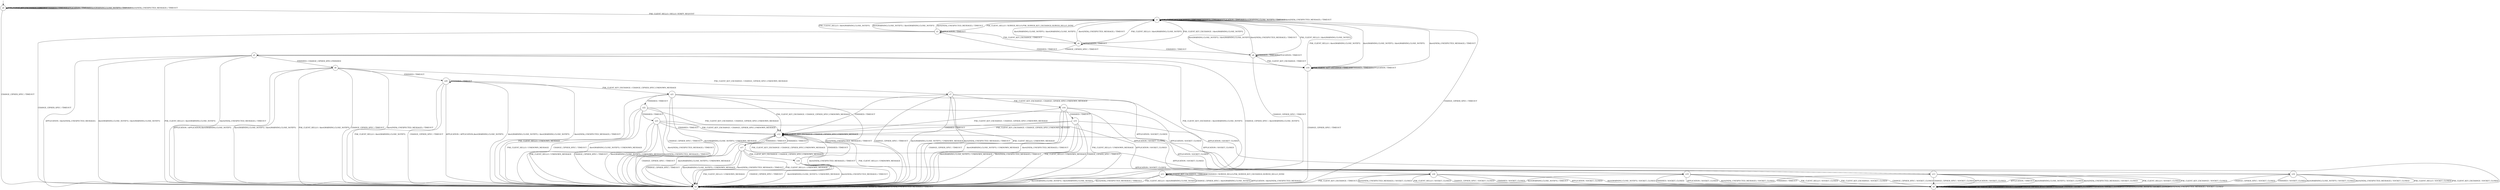 digraph g {

	s0 [shape="circle" label="s0"];
	s1 [shape="circle" label="s1"];
	s2 [shape="circle" label="s2"];
	s3 [shape="circle" label="s3"];
	s4 [shape="circle" label="s4"];
	s5 [shape="circle" label="s5"];
	s6 [shape="circle" label="s6"];
	s7 [shape="circle" label="s7"];
	s8 [shape="circle" label="s8"];
	s9 [shape="circle" label="s9"];
	s10 [shape="circle" label="s10"];
	s11 [shape="circle" label="s11"];
	s12 [shape="circle" label="s12"];
	s13 [shape="circle" label="s13"];
	s14 [shape="circle" label="s14"];
	s15 [shape="circle" label="s15"];
	s16 [shape="circle" label="s16"];
	s17 [shape="circle" label="s17"];
	s18 [shape="circle" label="s18"];
	s19 [shape="circle" label="s19"];
	s20 [shape="circle" label="s20"];
	s21 [shape="circle" label="s21"];
	s22 [shape="circle" label="s22"];
	s23 [shape="circle" label="s23"];
	s24 [shape="circle" label="s24"];
	s0 -> s1 [label="PSK_CLIENT_HELLO / HELLO_VERIFY_REQUEST"];
	s0 -> s0 [label="PSK_CLIENT_KEY_EXCHANGE / TIMEOUT"];
	s0 -> s2 [label="CHANGE_CIPHER_SPEC / TIMEOUT"];
	s0 -> s0 [label="FINISHED / TIMEOUT"];
	s0 -> s0 [label="APPLICATION / TIMEOUT"];
	s0 -> s0 [label="Alert(WARNING,CLOSE_NOTIFY) / TIMEOUT"];
	s0 -> s0 [label="Alert(FATAL,UNEXPECTED_MESSAGE) / TIMEOUT"];
	s1 -> s3 [label="PSK_CLIENT_HELLO / SERVER_HELLO,PSK_SERVER_KEY_EXCHANGE,SERVER_HELLO_DONE"];
	s1 -> s1 [label="PSK_CLIENT_KEY_EXCHANGE / TIMEOUT"];
	s1 -> s2 [label="CHANGE_CIPHER_SPEC / TIMEOUT"];
	s1 -> s1 [label="FINISHED / TIMEOUT"];
	s1 -> s1 [label="APPLICATION / TIMEOUT"];
	s1 -> s1 [label="Alert(WARNING,CLOSE_NOTIFY) / TIMEOUT"];
	s1 -> s1 [label="Alert(FATAL,UNEXPECTED_MESSAGE) / TIMEOUT"];
	s2 -> s2 [label="PSK_CLIENT_HELLO / TIMEOUT"];
	s2 -> s2 [label="PSK_CLIENT_KEY_EXCHANGE / TIMEOUT"];
	s2 -> s2 [label="CHANGE_CIPHER_SPEC / TIMEOUT"];
	s2 -> s2 [label="FINISHED / TIMEOUT"];
	s2 -> s2 [label="APPLICATION / TIMEOUT"];
	s2 -> s2 [label="Alert(WARNING,CLOSE_NOTIFY) / TIMEOUT"];
	s2 -> s2 [label="Alert(FATAL,UNEXPECTED_MESSAGE) / TIMEOUT"];
	s3 -> s1 [label="PSK_CLIENT_HELLO / Alert(WARNING,CLOSE_NOTIFY)"];
	s3 -> s4 [label="PSK_CLIENT_KEY_EXCHANGE / TIMEOUT"];
	s3 -> s2 [label="CHANGE_CIPHER_SPEC / TIMEOUT"];
	s3 -> s10 [label="FINISHED / TIMEOUT"];
	s3 -> s3 [label="APPLICATION / TIMEOUT"];
	s3 -> s1 [label="Alert(WARNING,CLOSE_NOTIFY) / Alert(WARNING,CLOSE_NOTIFY)"];
	s3 -> s1 [label="Alert(FATAL,UNEXPECTED_MESSAGE) / TIMEOUT"];
	s4 -> s1 [label="PSK_CLIENT_HELLO / Alert(WARNING,CLOSE_NOTIFY)"];
	s4 -> s1 [label="PSK_CLIENT_KEY_EXCHANGE / Alert(WARNING,CLOSE_NOTIFY)"];
	s4 -> s5 [label="CHANGE_CIPHER_SPEC / TIMEOUT"];
	s4 -> s9 [label="FINISHED / TIMEOUT"];
	s4 -> s4 [label="APPLICATION / TIMEOUT"];
	s4 -> s1 [label="Alert(WARNING,CLOSE_NOTIFY) / Alert(WARNING,CLOSE_NOTIFY)"];
	s4 -> s1 [label="Alert(FATAL,UNEXPECTED_MESSAGE) / TIMEOUT"];
	s5 -> s2 [label="PSK_CLIENT_HELLO / Alert(WARNING,CLOSE_NOTIFY)"];
	s5 -> s2 [label="PSK_CLIENT_KEY_EXCHANGE / Alert(WARNING,CLOSE_NOTIFY)"];
	s5 -> s2 [label="CHANGE_CIPHER_SPEC / Alert(WARNING,CLOSE_NOTIFY)"];
	s5 -> s6 [label="FINISHED / CHANGE_CIPHER_SPEC,FINISHED"];
	s5 -> s2 [label="APPLICATION / Alert(FATAL,UNEXPECTED_MESSAGE)"];
	s5 -> s2 [label="Alert(WARNING,CLOSE_NOTIFY) / Alert(WARNING,CLOSE_NOTIFY)"];
	s5 -> s2 [label="Alert(FATAL,UNEXPECTED_MESSAGE) / TIMEOUT"];
	s6 -> s2 [label="PSK_CLIENT_HELLO / Alert(WARNING,CLOSE_NOTIFY)"];
	s6 -> s7 [label="PSK_CLIENT_KEY_EXCHANGE / CHANGE_CIPHER_SPEC,UNKNOWN_MESSAGE"];
	s6 -> s2 [label="CHANGE_CIPHER_SPEC / TIMEOUT"];
	s6 -> s20 [label="FINISHED / TIMEOUT"];
	s6 -> s2 [label="APPLICATION / APPLICATION,Alert(WARNING,CLOSE_NOTIFY)"];
	s6 -> s2 [label="Alert(WARNING,CLOSE_NOTIFY) / Alert(WARNING,CLOSE_NOTIFY)"];
	s6 -> s2 [label="Alert(FATAL,UNEXPECTED_MESSAGE) / TIMEOUT"];
	s7 -> s2 [label="PSK_CLIENT_HELLO / UNKNOWN_MESSAGE"];
	s7 -> s14 [label="PSK_CLIENT_KEY_EXCHANGE / CHANGE_CIPHER_SPEC,UNKNOWN_MESSAGE"];
	s7 -> s2 [label="CHANGE_CIPHER_SPEC / TIMEOUT"];
	s7 -> s12 [label="FINISHED / TIMEOUT"];
	s7 -> s8 [label="APPLICATION / SOCKET_CLOSED"];
	s7 -> s2 [label="Alert(WARNING,CLOSE_NOTIFY) / UNKNOWN_MESSAGE"];
	s7 -> s2 [label="Alert(FATAL,UNEXPECTED_MESSAGE) / TIMEOUT"];
	s8 -> s8 [label="PSK_CLIENT_HELLO / SOCKET_CLOSED"];
	s8 -> s8 [label="PSK_CLIENT_KEY_EXCHANGE / SOCKET_CLOSED"];
	s8 -> s8 [label="CHANGE_CIPHER_SPEC / SOCKET_CLOSED"];
	s8 -> s8 [label="FINISHED / SOCKET_CLOSED"];
	s8 -> s8 [label="APPLICATION / SOCKET_CLOSED"];
	s8 -> s8 [label="Alert(WARNING,CLOSE_NOTIFY) / SOCKET_CLOSED"];
	s8 -> s8 [label="Alert(FATAL,UNEXPECTED_MESSAGE) / SOCKET_CLOSED"];
	s9 -> s1 [label="PSK_CLIENT_HELLO / Alert(WARNING,CLOSE_NOTIFY)"];
	s9 -> s10 [label="PSK_CLIENT_KEY_EXCHANGE / TIMEOUT"];
	s9 -> s11 [label="CHANGE_CIPHER_SPEC / TIMEOUT"];
	s9 -> s9 [label="FINISHED / TIMEOUT"];
	s9 -> s9 [label="APPLICATION / TIMEOUT"];
	s9 -> s1 [label="Alert(WARNING,CLOSE_NOTIFY) / Alert(WARNING,CLOSE_NOTIFY)"];
	s9 -> s1 [label="Alert(FATAL,UNEXPECTED_MESSAGE) / TIMEOUT"];
	s10 -> s1 [label="PSK_CLIENT_HELLO / Alert(WARNING,CLOSE_NOTIFY)"];
	s10 -> s10 [label="PSK_CLIENT_KEY_EXCHANGE / TIMEOUT"];
	s10 -> s2 [label="CHANGE_CIPHER_SPEC / TIMEOUT"];
	s10 -> s10 [label="FINISHED / TIMEOUT"];
	s10 -> s10 [label="APPLICATION / TIMEOUT"];
	s10 -> s1 [label="Alert(WARNING,CLOSE_NOTIFY) / Alert(WARNING,CLOSE_NOTIFY)"];
	s10 -> s1 [label="Alert(FATAL,UNEXPECTED_MESSAGE) / TIMEOUT"];
	s11 -> s2 [label="PSK_CLIENT_HELLO / Alert(WARNING,CLOSE_NOTIFY)"];
	s11 -> s11 [label="PSK_CLIENT_KEY_EXCHANGE / TIMEOUT"];
	s11 -> s2 [label="CHANGE_CIPHER_SPEC / Alert(WARNING,CLOSE_NOTIFY)"];
	s11 -> s11 [label="FINISHED / SERVER_HELLO,PSK_SERVER_KEY_EXCHANGE,SERVER_HELLO_DONE"];
	s11 -> s2 [label="APPLICATION / Alert(FATAL,UNEXPECTED_MESSAGE)"];
	s11 -> s2 [label="Alert(WARNING,CLOSE_NOTIFY) / Alert(WARNING,CLOSE_NOTIFY)"];
	s11 -> s2 [label="Alert(FATAL,UNEXPECTED_MESSAGE) / TIMEOUT"];
	s12 -> s2 [label="PSK_CLIENT_HELLO / UNKNOWN_MESSAGE"];
	s12 -> s12 [label="PSK_CLIENT_KEY_EXCHANGE / CHANGE_CIPHER_SPEC,UNKNOWN_MESSAGE"];
	s12 -> s2 [label="CHANGE_CIPHER_SPEC / TIMEOUT"];
	s12 -> s17 [label="FINISHED / TIMEOUT"];
	s12 -> s13 [label="APPLICATION / SOCKET_CLOSED"];
	s12 -> s2 [label="Alert(WARNING,CLOSE_NOTIFY) / UNKNOWN_MESSAGE"];
	s12 -> s2 [label="Alert(FATAL,UNEXPECTED_MESSAGE) / TIMEOUT"];
	s13 -> s8 [label="PSK_CLIENT_HELLO / SOCKET_CLOSED"];
	s13 -> s8 [label="PSK_CLIENT_KEY_EXCHANGE / SOCKET_CLOSED"];
	s13 -> s8 [label="CHANGE_CIPHER_SPEC / SOCKET_CLOSED"];
	s13 -> s2 [label="FINISHED / TIMEOUT"];
	s13 -> s8 [label="APPLICATION / SOCKET_CLOSED"];
	s13 -> s8 [label="Alert(WARNING,CLOSE_NOTIFY) / SOCKET_CLOSED"];
	s13 -> s8 [label="Alert(FATAL,UNEXPECTED_MESSAGE) / SOCKET_CLOSED"];
	s14 -> s2 [label="PSK_CLIENT_HELLO / UNKNOWN_MESSAGE"];
	s14 -> s12 [label="PSK_CLIENT_KEY_EXCHANGE / CHANGE_CIPHER_SPEC,UNKNOWN_MESSAGE"];
	s14 -> s2 [label="CHANGE_CIPHER_SPEC / TIMEOUT"];
	s14 -> s15 [label="FINISHED / TIMEOUT"];
	s14 -> s13 [label="APPLICATION / SOCKET_CLOSED"];
	s14 -> s2 [label="Alert(WARNING,CLOSE_NOTIFY) / UNKNOWN_MESSAGE"];
	s14 -> s2 [label="Alert(FATAL,UNEXPECTED_MESSAGE) / TIMEOUT"];
	s15 -> s2 [label="PSK_CLIENT_HELLO / UNKNOWN_MESSAGE"];
	s15 -> s12 [label="PSK_CLIENT_KEY_EXCHANGE / CHANGE_CIPHER_SPEC,UNKNOWN_MESSAGE"];
	s15 -> s2 [label="CHANGE_CIPHER_SPEC / TIMEOUT"];
	s15 -> s12 [label="FINISHED / TIMEOUT"];
	s15 -> s16 [label="APPLICATION / SOCKET_CLOSED"];
	s15 -> s2 [label="Alert(WARNING,CLOSE_NOTIFY) / UNKNOWN_MESSAGE"];
	s15 -> s2 [label="Alert(FATAL,UNEXPECTED_MESSAGE) / TIMEOUT"];
	s16 -> s8 [label="PSK_CLIENT_HELLO / SOCKET_CLOSED"];
	s16 -> s8 [label="PSK_CLIENT_KEY_EXCHANGE / SOCKET_CLOSED"];
	s16 -> s8 [label="CHANGE_CIPHER_SPEC / SOCKET_CLOSED"];
	s16 -> s8 [label="FINISHED / SOCKET_CLOSED"];
	s16 -> s2 [label="APPLICATION / TIMEOUT"];
	s16 -> s8 [label="Alert(WARNING,CLOSE_NOTIFY) / SOCKET_CLOSED"];
	s16 -> s8 [label="Alert(FATAL,UNEXPECTED_MESSAGE) / SOCKET_CLOSED"];
	s17 -> s2 [label="PSK_CLIENT_HELLO / UNKNOWN_MESSAGE"];
	s17 -> s18 [label="PSK_CLIENT_KEY_EXCHANGE / CHANGE_CIPHER_SPEC,UNKNOWN_MESSAGE"];
	s17 -> s2 [label="CHANGE_CIPHER_SPEC / TIMEOUT"];
	s17 -> s12 [label="FINISHED / TIMEOUT"];
	s17 -> s13 [label="APPLICATION / SOCKET_CLOSED"];
	s17 -> s2 [label="Alert(WARNING,CLOSE_NOTIFY) / UNKNOWN_MESSAGE"];
	s17 -> s2 [label="Alert(FATAL,UNEXPECTED_MESSAGE) / TIMEOUT"];
	s18 -> s2 [label="PSK_CLIENT_HELLO / UNKNOWN_MESSAGE"];
	s18 -> s12 [label="PSK_CLIENT_KEY_EXCHANGE / CHANGE_CIPHER_SPEC,UNKNOWN_MESSAGE"];
	s18 -> s2 [label="CHANGE_CIPHER_SPEC / TIMEOUT"];
	s18 -> s12 [label="FINISHED / TIMEOUT"];
	s18 -> s19 [label="APPLICATION / SOCKET_CLOSED"];
	s18 -> s2 [label="Alert(WARNING,CLOSE_NOTIFY) / UNKNOWN_MESSAGE"];
	s18 -> s2 [label="Alert(FATAL,UNEXPECTED_MESSAGE) / TIMEOUT"];
	s19 -> s8 [label="PSK_CLIENT_HELLO / SOCKET_CLOSED"];
	s19 -> s8 [label="PSK_CLIENT_KEY_EXCHANGE / SOCKET_CLOSED"];
	s19 -> s8 [label="CHANGE_CIPHER_SPEC / SOCKET_CLOSED"];
	s19 -> s8 [label="FINISHED / SOCKET_CLOSED"];
	s19 -> s8 [label="APPLICATION / SOCKET_CLOSED"];
	s19 -> s2 [label="Alert(WARNING,CLOSE_NOTIFY) / TIMEOUT"];
	s19 -> s8 [label="Alert(FATAL,UNEXPECTED_MESSAGE) / SOCKET_CLOSED"];
	s20 -> s2 [label="PSK_CLIENT_HELLO / Alert(WARNING,CLOSE_NOTIFY)"];
	s20 -> s21 [label="PSK_CLIENT_KEY_EXCHANGE / CHANGE_CIPHER_SPEC,UNKNOWN_MESSAGE"];
	s20 -> s2 [label="CHANGE_CIPHER_SPEC / TIMEOUT"];
	s20 -> s20 [label="FINISHED / TIMEOUT"];
	s20 -> s2 [label="APPLICATION / APPLICATION,Alert(WARNING,CLOSE_NOTIFY)"];
	s20 -> s2 [label="Alert(WARNING,CLOSE_NOTIFY) / Alert(WARNING,CLOSE_NOTIFY)"];
	s20 -> s2 [label="Alert(FATAL,UNEXPECTED_MESSAGE) / TIMEOUT"];
	s21 -> s2 [label="PSK_CLIENT_HELLO / UNKNOWN_MESSAGE"];
	s21 -> s12 [label="PSK_CLIENT_KEY_EXCHANGE / CHANGE_CIPHER_SPEC,UNKNOWN_MESSAGE"];
	s21 -> s2 [label="CHANGE_CIPHER_SPEC / TIMEOUT"];
	s21 -> s22 [label="FINISHED / TIMEOUT"];
	s21 -> s13 [label="APPLICATION / SOCKET_CLOSED"];
	s21 -> s2 [label="Alert(WARNING,CLOSE_NOTIFY) / UNKNOWN_MESSAGE"];
	s21 -> s2 [label="Alert(FATAL,UNEXPECTED_MESSAGE) / TIMEOUT"];
	s22 -> s2 [label="PSK_CLIENT_HELLO / UNKNOWN_MESSAGE"];
	s22 -> s12 [label="PSK_CLIENT_KEY_EXCHANGE / CHANGE_CIPHER_SPEC,UNKNOWN_MESSAGE"];
	s22 -> s2 [label="CHANGE_CIPHER_SPEC / TIMEOUT"];
	s22 -> s23 [label="FINISHED / TIMEOUT"];
	s22 -> s19 [label="APPLICATION / SOCKET_CLOSED"];
	s22 -> s2 [label="Alert(WARNING,CLOSE_NOTIFY) / UNKNOWN_MESSAGE"];
	s22 -> s2 [label="Alert(FATAL,UNEXPECTED_MESSAGE) / TIMEOUT"];
	s23 -> s2 [label="PSK_CLIENT_HELLO / UNKNOWN_MESSAGE"];
	s23 -> s12 [label="PSK_CLIENT_KEY_EXCHANGE / CHANGE_CIPHER_SPEC,UNKNOWN_MESSAGE"];
	s23 -> s2 [label="CHANGE_CIPHER_SPEC / TIMEOUT"];
	s23 -> s12 [label="FINISHED / TIMEOUT"];
	s23 -> s24 [label="APPLICATION / SOCKET_CLOSED"];
	s23 -> s2 [label="Alert(WARNING,CLOSE_NOTIFY) / UNKNOWN_MESSAGE"];
	s23 -> s2 [label="Alert(FATAL,UNEXPECTED_MESSAGE) / TIMEOUT"];
	s24 -> s8 [label="PSK_CLIENT_HELLO / SOCKET_CLOSED"];
	s24 -> s2 [label="PSK_CLIENT_KEY_EXCHANGE / TIMEOUT"];
	s24 -> s8 [label="CHANGE_CIPHER_SPEC / SOCKET_CLOSED"];
	s24 -> s8 [label="FINISHED / SOCKET_CLOSED"];
	s24 -> s8 [label="APPLICATION / SOCKET_CLOSED"];
	s24 -> s8 [label="Alert(WARNING,CLOSE_NOTIFY) / SOCKET_CLOSED"];
	s24 -> s8 [label="Alert(FATAL,UNEXPECTED_MESSAGE) / SOCKET_CLOSED"];

__start0 [label="" shape="none" width="0" height="0"];
__start0 -> s0;

}
